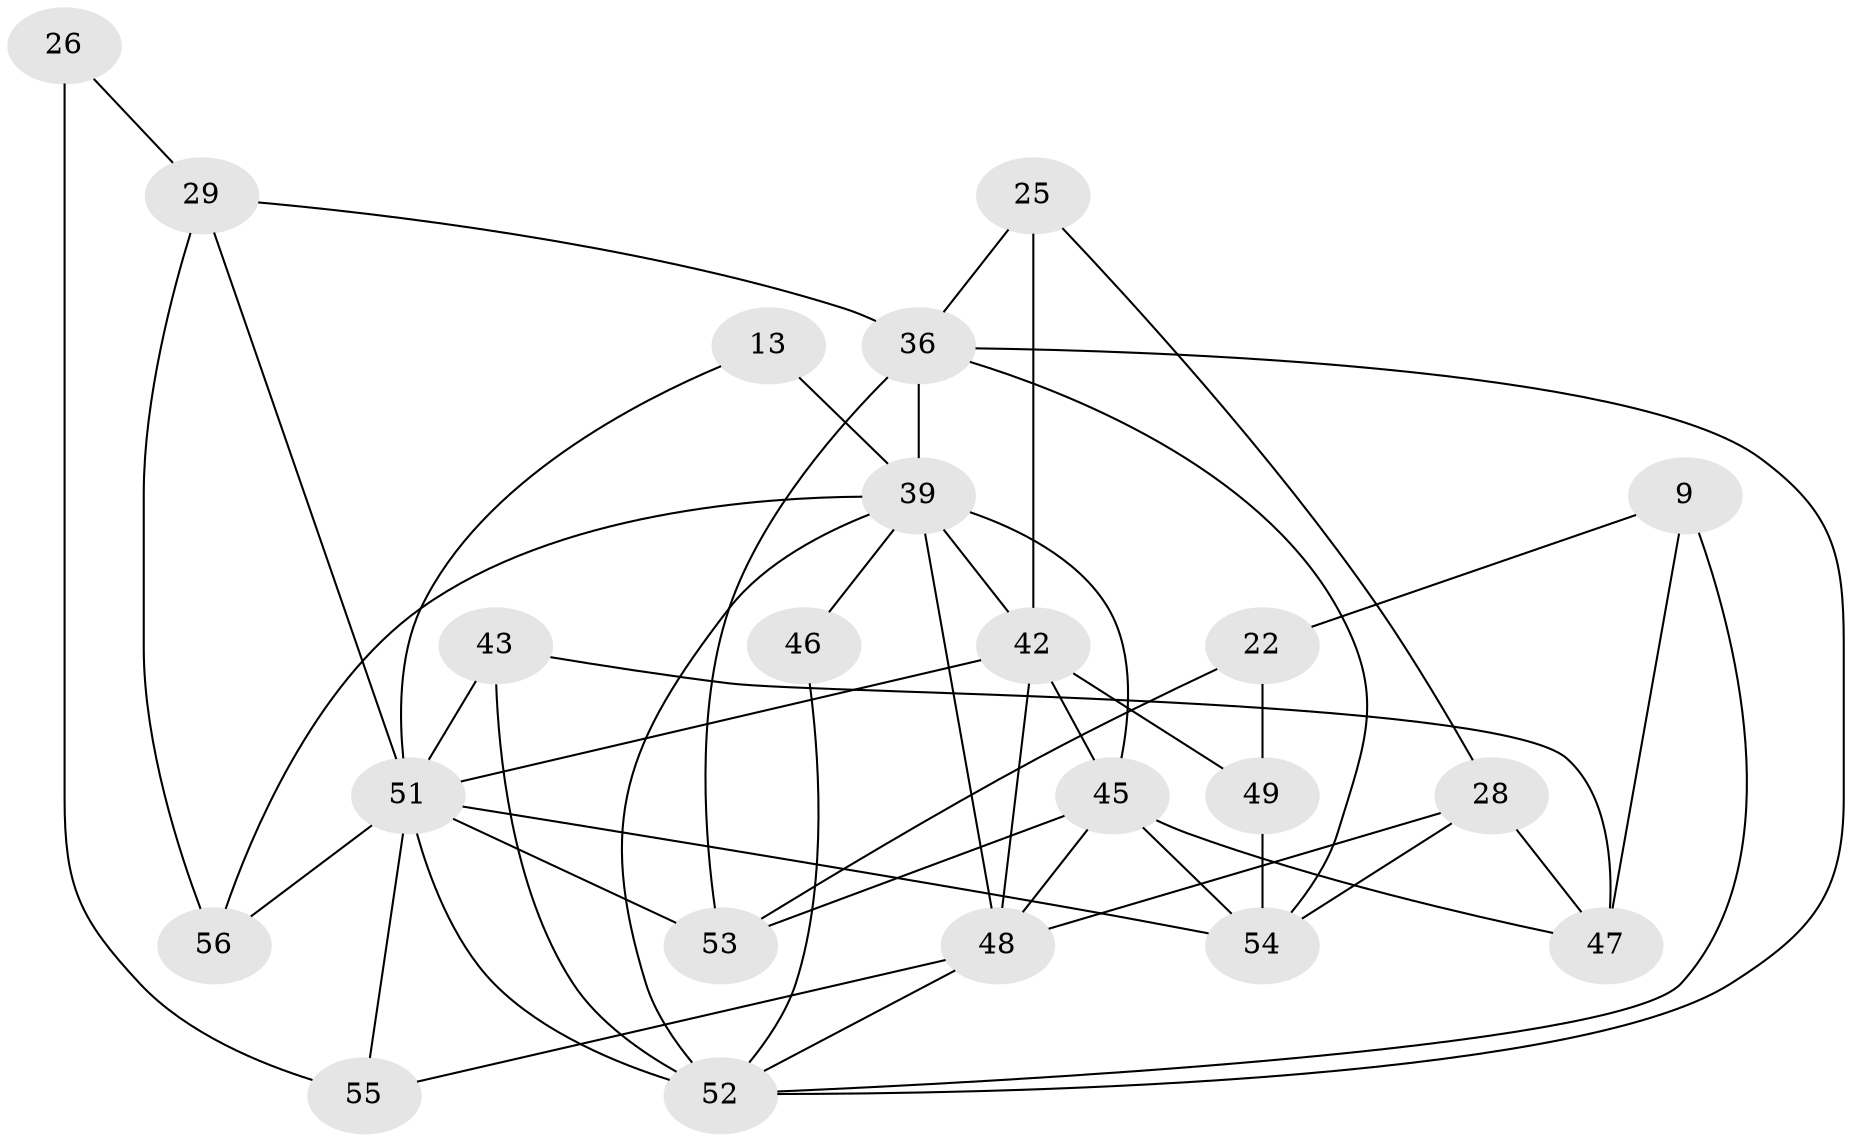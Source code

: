 // original degree distribution, {5: 0.21428571428571427, 3: 0.3392857142857143, 4: 0.25, 6: 0.10714285714285714, 2: 0.07142857142857142, 7: 0.017857142857142856}
// Generated by graph-tools (version 1.1) at 2025/52/03/04/25 21:52:33]
// undirected, 22 vertices, 48 edges
graph export_dot {
graph [start="1"]
  node [color=gray90,style=filled];
  9;
  13;
  22 [super="+21"];
  25;
  26;
  28 [super="+6"];
  29;
  36 [super="+33+35"];
  39 [super="+3+5+24"];
  42 [super="+40+32"];
  43 [super="+4"];
  45 [super="+1+8"];
  46;
  47 [super="+14"];
  48 [super="+44"];
  49;
  51 [super="+34+27+41+38+50"];
  52 [super="+7+37"];
  53 [super="+31"];
  54 [super="+23"];
  55 [super="+12"];
  56 [super="+15"];
  9 -- 47 [weight=2];
  9 -- 22;
  9 -- 52 [weight=2];
  13 -- 39 [weight=2];
  13 -- 51;
  22 -- 49 [weight=2];
  22 -- 53;
  25 -- 28 [weight=2];
  25 -- 42 [weight=2];
  25 -- 36;
  26 -- 55 [weight=2];
  26 -- 29;
  28 -- 48 [weight=2];
  28 -- 54 [weight=2];
  28 -- 47;
  29 -- 36 [weight=2];
  29 -- 56 [weight=2];
  29 -- 51;
  36 -- 53;
  36 -- 39 [weight=2];
  36 -- 52 [weight=2];
  36 -- 54;
  39 -- 46 [weight=2];
  39 -- 56;
  39 -- 45 [weight=3];
  39 -- 42;
  39 -- 48;
  39 -- 52;
  42 -- 49;
  42 -- 51 [weight=3];
  42 -- 45;
  42 -- 48 [weight=3];
  43 -- 47 [weight=2];
  43 -- 51;
  43 -- 52 [weight=2];
  45 -- 48;
  45 -- 54;
  45 -- 47 [weight=2];
  45 -- 53;
  46 -- 52;
  48 -- 55;
  48 -- 52;
  49 -- 54;
  51 -- 54 [weight=2];
  51 -- 53;
  51 -- 56;
  51 -- 55 [weight=3];
  51 -- 52 [weight=3];
}
